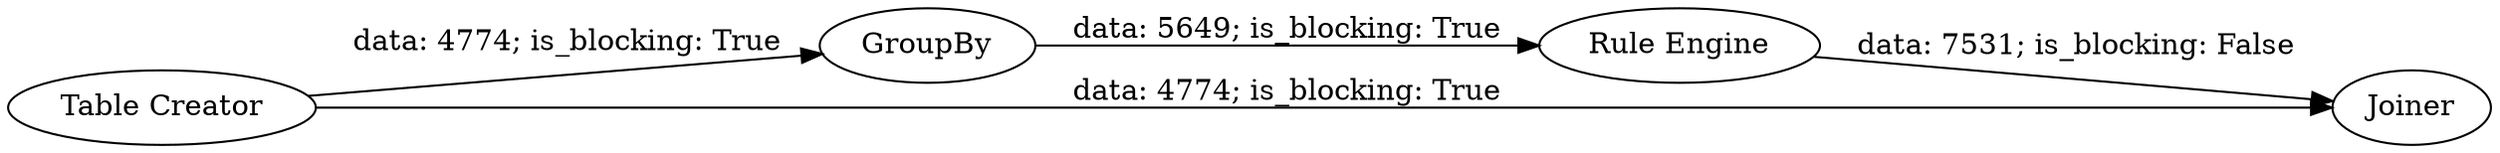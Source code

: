 digraph {
	"6876290484877722786_274" [label="Rule Engine"]
	"6876290484877722786_273" [label=GroupBy]
	"6876290484877722786_272" [label="Table Creator"]
	"6876290484877722786_275" [label=Joiner]
	"6876290484877722786_274" -> "6876290484877722786_275" [label="data: 7531; is_blocking: False"]
	"6876290484877722786_273" -> "6876290484877722786_274" [label="data: 5649; is_blocking: True"]
	"6876290484877722786_272" -> "6876290484877722786_275" [label="data: 4774; is_blocking: True"]
	"6876290484877722786_272" -> "6876290484877722786_273" [label="data: 4774; is_blocking: True"]
	rankdir=LR
}

